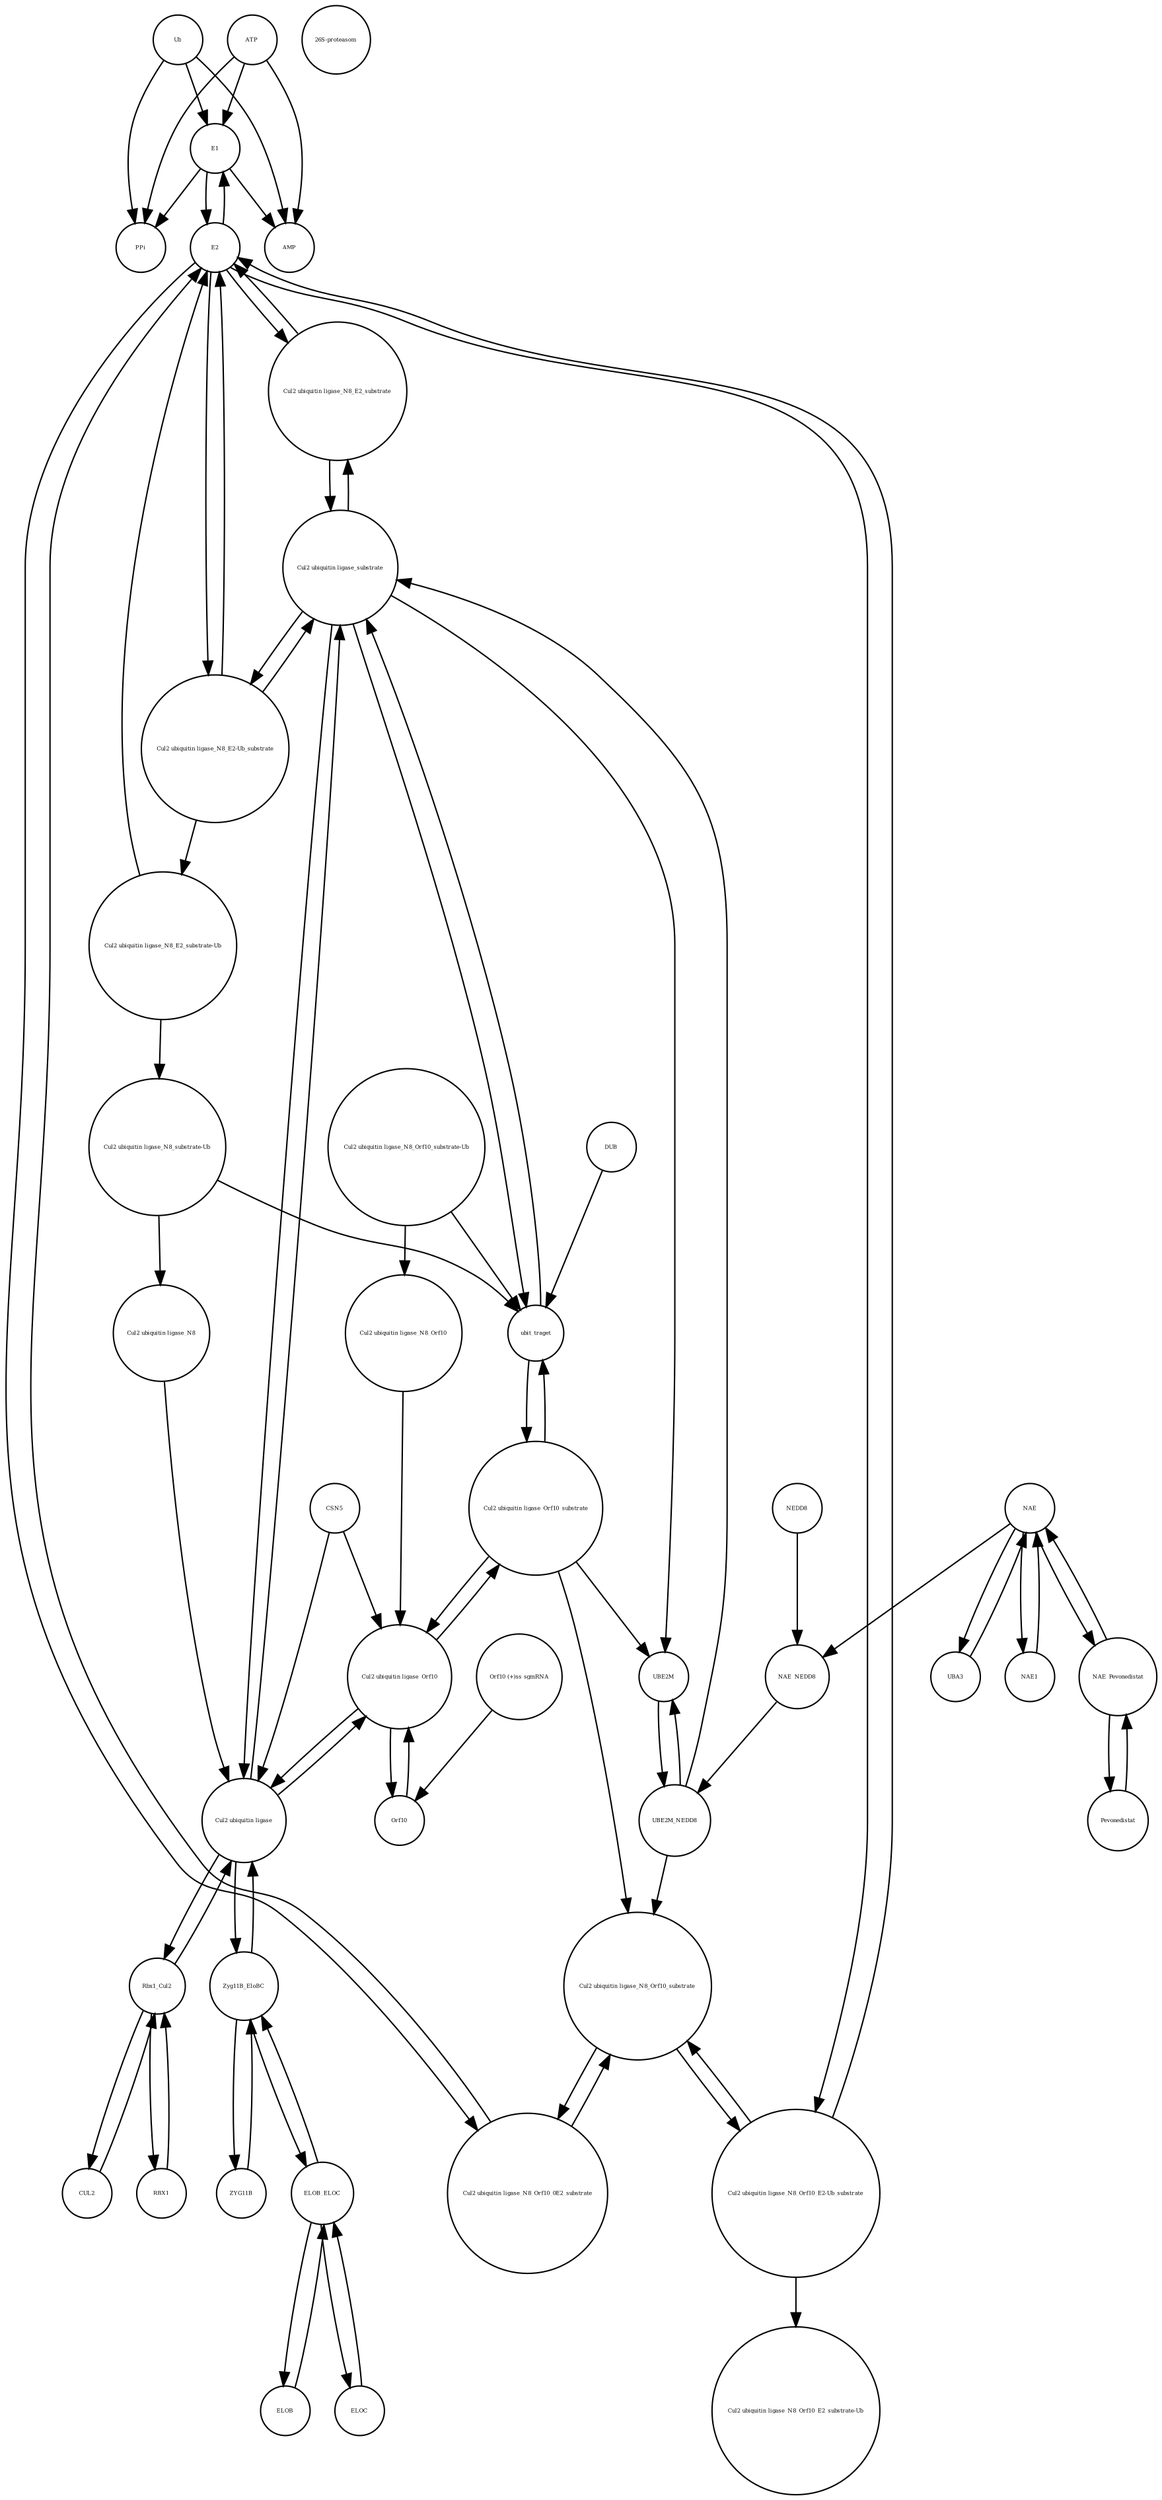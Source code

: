 strict digraph  {
PPi [annotation="", bipartite=0, cls="simple chemical", fontsize=4, label=PPi, shape=circle];
"Cul2 ubiquitin ligase_Orf10_substrate" [annotation="urn_miriam_ncbiprotein_BCD58762|urn_miriam_hgnc.symbol_ZYg11B|urn_miriam_hgnc.symbol_ELOB|urn_miriam_hgnc.symbol_ELOC|urn_miriam_hgnc.symbol_RBX1|urn_miriam_hgnc.symbol_CUL2", bipartite=0, cls=complex, fontsize=4, label="Cul2 ubiquitin ligase_Orf10_substrate", shape=circle];
E1 [annotation="urn_miriam_hgnc.symbol_UBA", bipartite=0, cls=macromolecule, fontsize=4, label=E1, shape=circle];
E2 [annotation="urn_miriam_hgnc.symbol_UBE2", bipartite=0, cls=macromolecule, fontsize=4, label=E2, shape=circle];
NAE [annotation="urn_miriam_hgnc.symbol_NAE1|urn_miriam_hgnc.symbol_UBA3", bipartite=0, cls=complex, fontsize=4, label=NAE, shape=circle];
ATP [annotation="", bipartite=0, cls="simple chemical", fontsize=4, label=ATP, shape=circle];
ELOB_ELOC [annotation="urn_miriam_hgnc.symbol_ELOB|urn_miriam_hgnc.symbol_ELOC", bipartite=0, cls=complex, fontsize=4, label=ELOB_ELOC, shape=circle];
"Cul2 ubiquitin ligase_N8_Orf10" [annotation="urn_miriam_hgnc.symbol_ZYG11B|urn_miriam_hgnc.symbol_ELOB|urn_miriam_hgnc.symbol_ELOC|urn_miriam_hgnc.symbol_RBX1|urn_miriam_hgnc.symbol_CUL2|urn_miriam_hgnc.symbol_NEDD8|urn_miriam_ncbiprotein_BCD58762", bipartite=0, cls=complex, fontsize=4, label="Cul2 ubiquitin ligase_N8_Orf10", shape=circle];
"Cul2 ubiquitin ligase_Orf10" [annotation="urn_miriam_ncbiprotein_BCD58762|urn_miriam_hgnc.symbol_ZYG11B|urn_miriam_hgnc.symbol_ELOB|urn_miriam_hgnc.symbol_ELOC|urn_miriam_hgnc.symbol_RBX1|urn_miriam_hgnc.symbol_CUL2", bipartite=0, cls=complex, fontsize=4, label="Cul2 ubiquitin ligase_Orf10", shape=circle];
"Cul2 ubiquitin ligase_N8_Orf10_0E2_substrate" [annotation="urn_miriam_ncbiprotein_BCD58762|urn_miriam_hgnc.symbol_ZYG11B|urn_miriam_hgnc.symbol_ELOB|urn_miriam_hgnc.symbol_ELOC|urn_miriam_hgnc.symbol_RBX1|urn_miriam_hgnc.symbol_CUL2|urn_miriam_hgnc.symbol_NEDD8|urn_miriam_hgnc.symbol_UBE2", bipartite=0, cls=complex, fontsize=4, label="Cul2 ubiquitin ligase_N8_Orf10_0E2_substrate", shape=circle];
ELOB [annotation="urn_miriam_hgnc_HGNC%3A11619", bipartite=0, cls=macromolecule, fontsize=4, label=ELOB, shape=circle];
Zyg11B_EloBC [annotation="urn_miriam_hgnc.symbol_ZYG11B|urn_miriam_hgnc.symbol_ELOB|urn_miriam_hgnc.symbol_ELOC", bipartite=0, cls=complex, fontsize=4, label=Zyg11B_EloBC, shape=circle];
CUL2 [annotation="urn_miriam_hgnc_HGNC%3A2552", bipartite=0, cls=macromolecule, fontsize=4, label=CUL2, shape=circle];
"26S-proteasom" [annotation="urn_miriam_obo.go_GO%3A0000502", bipartite=0, cls=complex, fontsize=4, label="26S-proteasom", shape=circle];
Pevonedistat [annotation="urn_miriam_obo.chebi_CHEBI%3A145535", bipartite=0, cls="simple chemical", fontsize=4, label=Pevonedistat, shape=circle];
ELOC [annotation="urn_miriam_hgnc_HGNC%3A11617", bipartite=0, cls=macromolecule, fontsize=4, label=ELOC, shape=circle];
"Cul2 ubiquitin ligase_N8_substrate-Ub" [annotation="urn_miriam_hgnc.symbol_ZYG11B|urn_miriam_hgnc.symbol_ELOB|urn_miriam_hgnc.symbol_ELOC|urn_miriam_hgnc.symbol_RBX1|urn_miriam_hgnc.symbol_CUL2|urn_miriam_hgnc.symbol_NEDD8", bipartite=0, cls=complex, fontsize=4, label="Cul2 ubiquitin ligase_N8_substrate-Ub", shape=circle];
"Cul2 ubiquitin ligase_N8_E2-Ub_substrate" [annotation="urn_miriam_hgnc.symbol_ZYG11B|urn_miriam_hgnc.symbol_RBX1|urn_miriam_hgnc.symbol_ELOB|urn_miriam_hgnc.symbol_ELOC|urn_miriam_hgnc.symbol_CUL2|urn_miriam_hgnc.symbol_NEDD8|urn_miriam_hgnc.symbol_UBE2", bipartite=0, cls=complex, fontsize=4, label="Cul2 ubiquitin ligase_N8_E2-Ub_substrate", shape=circle];
UBE2M_NEDD8 [annotation="urn_miriam_hgnc.symbol_UBE2M|urn_miriam_hgnc.symbol_NEDD8", bipartite=0, cls=complex, fontsize=4, label=UBE2M_NEDD8, shape=circle];
"Orf10 (+)ss sgmRNA" [annotation=urn_miriam_ncbiprotein_BCD58762, bipartite=0, cls="nucleic acid feature", fontsize=4, label="Orf10 (+)ss sgmRNA", shape=circle];
NAE_NEDD8 [annotation="urn_miriam_hgnc.symbol_NEDD8|urn_miriam_hgnc.symbol_NAE1|urn_miriam_hgnc.symbol_UBA3", bipartite=0, cls=complex, fontsize=4, label=NAE_NEDD8, shape=circle];
NAE1 [annotation="urn_miriam_hgnc_HGNC%3A621", bipartite=0, cls=macromolecule, fontsize=4, label=NAE1, shape=circle];
NAE_Pevonedistat [annotation="urn_miriam_obo.chebi_CHEBI%3A145535|urn_miriam_hgnc.symbol_NAE1|urn_miriam_hgnc.symbol_UBA3", bipartite=0, cls=complex, fontsize=4, label=NAE_Pevonedistat, shape=circle];
ubit_traget [annotation="", bipartite=0, cls=macromolecule, fontsize=4, label=ubit_traget, shape=circle];
Orf10 [annotation=urn_miriam_ncbiprotein_BCD58762, bipartite=0, cls=macromolecule, fontsize=4, label=Orf10, shape=circle];
AMP [annotation="", bipartite=0, cls="simple chemical", fontsize=4, label=AMP, shape=circle];
"Cul2 ubiquitin ligase_N8" [annotation="urn_miriam_hgnc.symbol_ZYG11B|urn_miriam_hgnc.symbol_ELOB|urn_miriam_hgnc.symbol_ELOC|urn_miriam_hgnc.symbol_RBX1|urn_miriam_hgnc.symbol_CUL2|urn_miriam_hgnc.symbol_NEDD8", bipartite=0, cls=complex, fontsize=4, label="Cul2 ubiquitin ligase_N8", shape=circle];
"Cul2 ubiquitin ligase_N8_Orf10_E2-Ub_substrate" [annotation="urn_miriam_ncbiprotein_BCD58762|urn_miriam_hgnc.symbol_UBE2|urn_miriam_hgnc.symbol_ZYG11B|urn_miriam_hgnc.symbol_ELOB|urn_miriam_hgnc.symbol_ELOC|urn_miriam_hgnc.symbol_RBX1|urn_miriam_hgnc.symbol_CUL2|urn_miriam_hgnc.symbol_NEDD8", bipartite=0, cls=complex, fontsize=4, label="Cul2 ubiquitin ligase_N8_Orf10_E2-Ub_substrate", shape=circle];
CSN5 [annotation="", bipartite=0, cls=complex, fontsize=4, label=CSN5, shape=circle];
"Cul2 ubiquitin ligase_N8_Orf10_substrate-Ub" [annotation="urn_miriam_ncbiprotein_BCD58762|urn_miriam_hgnc.symbol_ZYG11B|urn_miriam_hgnc.symbol_ELOB|urn_miriam_hgnc.symbol_ELOC|urn_miriam_hgnc.symbol_RBX1|urn_miriam_hgnc.symbol_CUL2|urn_miriam_hgnc.symbol_NEDD8", bipartite=0, cls=complex, fontsize=4, label="Cul2 ubiquitin ligase_N8_Orf10_substrate-Ub", shape=circle];
"Cul2 ubiquitin ligase_N8_Orf10_substrate" [annotation="urn_miriam_ncbiprotein_BCD58762|urn_miriam_hgnc.symbol_ZYG11B|urn_miriam_hgnc.symbol_ELOB|urn_miriam_hgnc.symbol_ELOC|urn_miriam_hgnc.symbol_RBX1|urn_miriam_hgnc.symbol_CUL2|urn_miriam_hgnc.symbol_NEDD8", bipartite=0, cls=complex, fontsize=4, label="Cul2 ubiquitin ligase_N8_Orf10_substrate", shape=circle];
"Cul2 ubiquitin ligase" [annotation="urn_miriam_hgnc.symbol_RBX1|urn_miriam_hgnc.symbol_CUL2|urn_miriam_hgnc.symbol_ZYG11B|urn_miriam_hgnc.symbol_ELOB|urn_miriam_hgnc.symbol_ELOC", bipartite=0, cls=complex, fontsize=4, label="Cul2 ubiquitin ligase", shape=circle];
RBX1 [annotation="urn_miriam_hgnc_HGNC%3A9928", bipartite=0, cls=macromolecule, fontsize=4, label=RBX1, shape=circle];
DUB [annotation="urn_miriam_hgnc.symbol_DUB", bipartite=0, cls=macromolecule, fontsize=4, label=DUB, shape=circle];
"Cul2 ubiquitin ligase_N8_E2_substrate" [annotation="urn_miriam_hgnc.symbol_ZYG11B|urn_miriam_hgnc.symbol_ELOB|urn_miriam_hgnc.symbol_ELOC|urn_miriam_hgnc.symbol_RBX1|urn_miriam_hgnc.symbol_CUL2|urn_miriam_hgnc.symbol_NEDD8", bipartite=0, cls=complex, fontsize=4, label="Cul2 ubiquitin ligase_N8_E2_substrate", shape=circle];
"Cul2 ubiquitin ligase_N8_E2_substrate-Ub" [annotation="urn_miriam_hgnc.symbol_ZYG11B|urn_miriam_hgnc.symbol_UBE2|urn_miriam_hgnc.symbol_ELOB|urn_miriam_hgnc.symbol_ELOC|urn_miriam_hgnc.symbol_RBX1|urn_miriam_hgnc.symbol_CUL2|urn_miriam_hgnc.symbol_NEDD8", bipartite=0, cls=complex, fontsize=4, label="Cul2 ubiquitin ligase_N8_E2_substrate-Ub", shape=circle];
UBA3 [annotation="urn_miriam_hgnc_HGNC%3A12470", bipartite=0, cls=macromolecule, fontsize=4, label=UBA3, shape=circle];
ZYG11B [annotation="urn_miriam_hgnc_HGNC%3A25820", bipartite=0, cls=macromolecule, fontsize=4, label=ZYG11B, shape=circle];
NEDD8 [annotation="urn_miriam_hgnc_HGNC%3A7732", bipartite=0, cls=macromolecule, fontsize=4, label=NEDD8, shape=circle];
Rbx1_Cul2 [annotation="urn_miriam_hgnc.symbol_RBX1|urn_miriam_hgnc.symbol_CUL2", bipartite=0, cls=complex, fontsize=4, label=Rbx1_Cul2, shape=circle];
Ub [annotation="", bipartite=0, cls="simple chemical", fontsize=4, label=Ub, shape=circle];
"Cul2 ubiquitin ligase_N8_Orf10_E2_substrate-Ub" [annotation="urn_miriam_ncbiprotein_BCD58762|urn_miriam_hgnc.symbol_UBE2|urn_miriam_hgnc.symbol_ZYG11B|urn_miriam_hgnc.symbol_ELOB|urn_miriam_hgnc.symbol_ELOC|urn_miriam_hgnc.symbol_RBX1|urn_miriam_hgnc.symbol_CUL2|urn_miriam_hgnc.symbol_NEDD8", bipartite=0, cls=complex, fontsize=4, label="Cul2 ubiquitin ligase_N8_Orf10_E2_substrate-Ub", shape=circle];
"Cul2 ubiquitin ligase_substrate" [annotation="urn_miriam_hgnc.symbol_ZYg11B|urn_miriam_hgnc.symbol_ELOB|urn_miriam_hgnc.symbol_ELOC|urn_miriam_hgnc.symbol_RBX1|urn_miriam_hgnc.symbol_CUL2|urn_miriam_hgnc.symbol_NEDD8", bipartite=0, cls=complex, fontsize=4, label="Cul2 ubiquitin ligase_substrate", shape=circle];
UBE2M [annotation="urn_miriam_hgnc_HGNC%3A12491", bipartite=0, cls=macromolecule, fontsize=4, label=UBE2M, shape=circle];
"Cul2 ubiquitin ligase_Orf10_substrate" -> UBE2M  [annotation="", interaction_type=production];
"Cul2 ubiquitin ligase_Orf10_substrate" -> "Cul2 ubiquitin ligase_N8_Orf10_substrate"  [annotation="", interaction_type=production];
"Cul2 ubiquitin ligase_Orf10_substrate" -> "Cul2 ubiquitin ligase_Orf10"  [annotation="", interaction_type=production];
"Cul2 ubiquitin ligase_Orf10_substrate" -> ubit_traget  [annotation="", interaction_type=production];
E1 -> AMP  [annotation="", interaction_type=production];
E1 -> PPi  [annotation="", interaction_type=production];
E1 -> E2  [annotation="", interaction_type=production];
E2 -> "Cul2 ubiquitin ligase_N8_E2-Ub_substrate"  [annotation="", interaction_type=production];
E2 -> "Cul2 ubiquitin ligase_N8_Orf10_E2-Ub_substrate"  [annotation="", interaction_type=production];
E2 -> E1  [annotation="", interaction_type=production];
E2 -> "Cul2 ubiquitin ligase_N8_Orf10_0E2_substrate"  [annotation="", interaction_type=production];
E2 -> "Cul2 ubiquitin ligase_N8_E2_substrate"  [annotation="", interaction_type=production];
NAE -> UBA3  [annotation="", interaction_type=production];
NAE -> NAE1  [annotation="", interaction_type=production];
NAE -> NAE_NEDD8  [annotation="", interaction_type=production];
NAE -> NAE_Pevonedistat  [annotation="", interaction_type=production];
ATP -> AMP  [annotation="", interaction_type=production];
ATP -> E1  [annotation="", interaction_type=production];
ATP -> PPi  [annotation="", interaction_type=production];
ELOB_ELOC -> ELOB  [annotation="", interaction_type=production];
ELOB_ELOC -> ELOC  [annotation="", interaction_type=production];
ELOB_ELOC -> Zyg11B_EloBC  [annotation="", interaction_type=production];
"Cul2 ubiquitin ligase_N8_Orf10" -> "Cul2 ubiquitin ligase_Orf10"  [annotation="", interaction_type=production];
"Cul2 ubiquitin ligase_Orf10" -> "Cul2 ubiquitin ligase"  [annotation="", interaction_type=production];
"Cul2 ubiquitin ligase_Orf10" -> Orf10  [annotation="", interaction_type=production];
"Cul2 ubiquitin ligase_Orf10" -> "Cul2 ubiquitin ligase_Orf10_substrate"  [annotation="", interaction_type=production];
"Cul2 ubiquitin ligase_N8_Orf10_0E2_substrate" -> E2  [annotation="", interaction_type=production];
"Cul2 ubiquitin ligase_N8_Orf10_0E2_substrate" -> "Cul2 ubiquitin ligase_N8_Orf10_substrate"  [annotation="", interaction_type=production];
ELOB -> ELOB_ELOC  [annotation="", interaction_type=production];
Zyg11B_EloBC -> ZYG11B  [annotation="", interaction_type=production];
Zyg11B_EloBC -> ELOB_ELOC  [annotation="", interaction_type=production];
Zyg11B_EloBC -> "Cul2 ubiquitin ligase"  [annotation="", interaction_type=production];
CUL2 -> Rbx1_Cul2  [annotation="", interaction_type=production];
Pevonedistat -> NAE_Pevonedistat  [annotation="", interaction_type=production];
ELOC -> ELOB_ELOC  [annotation="", interaction_type=production];
"Cul2 ubiquitin ligase_N8_substrate-Ub" -> "Cul2 ubiquitin ligase_N8"  [annotation="", interaction_type=production];
"Cul2 ubiquitin ligase_N8_substrate-Ub" -> ubit_traget  [annotation="", interaction_type=production];
"Cul2 ubiquitin ligase_N8_E2-Ub_substrate" -> "Cul2 ubiquitin ligase_substrate"  [annotation="", interaction_type=production];
"Cul2 ubiquitin ligase_N8_E2-Ub_substrate" -> E2  [annotation="", interaction_type=production];
"Cul2 ubiquitin ligase_N8_E2-Ub_substrate" -> "Cul2 ubiquitin ligase_N8_E2_substrate-Ub"  [annotation="", interaction_type=production];
UBE2M_NEDD8 -> UBE2M  [annotation="", interaction_type=production];
UBE2M_NEDD8 -> "Cul2 ubiquitin ligase_N8_Orf10_substrate"  [annotation="", interaction_type=production];
UBE2M_NEDD8 -> "Cul2 ubiquitin ligase_substrate"  [annotation="", interaction_type=production];
"Orf10 (+)ss sgmRNA" -> Orf10  [annotation="", interaction_type=production];
NAE_NEDD8 -> UBE2M_NEDD8  [annotation="", interaction_type=production];
NAE1 -> NAE  [annotation="", interaction_type=production];
NAE_Pevonedistat -> NAE  [annotation="", interaction_type=production];
NAE_Pevonedistat -> Pevonedistat  [annotation="", interaction_type=production];
ubit_traget -> "Cul2 ubiquitin ligase_substrate"  [annotation="", interaction_type=production];
ubit_traget -> "Cul2 ubiquitin ligase_Orf10_substrate"  [annotation="", interaction_type=production];
Orf10 -> "Cul2 ubiquitin ligase_Orf10"  [annotation="", interaction_type=production];
"Cul2 ubiquitin ligase_N8" -> "Cul2 ubiquitin ligase"  [annotation="", interaction_type=production];
"Cul2 ubiquitin ligase_N8_Orf10_E2-Ub_substrate" -> E2  [annotation="", interaction_type=production];
"Cul2 ubiquitin ligase_N8_Orf10_E2-Ub_substrate" -> "Cul2 ubiquitin ligase_N8_Orf10_substrate"  [annotation="", interaction_type=production];
"Cul2 ubiquitin ligase_N8_Orf10_E2-Ub_substrate" -> "Cul2 ubiquitin ligase_N8_Orf10_E2_substrate-Ub"  [annotation="", interaction_type=production];
CSN5 -> "Cul2 ubiquitin ligase"  [annotation="", interaction_type=catalysis];
CSN5 -> "Cul2 ubiquitin ligase_Orf10"  [annotation="", interaction_type=catalysis];
"Cul2 ubiquitin ligase_N8_Orf10_substrate-Ub" -> "Cul2 ubiquitin ligase_N8_Orf10"  [annotation="", interaction_type=production];
"Cul2 ubiquitin ligase_N8_Orf10_substrate-Ub" -> ubit_traget  [annotation="", interaction_type=production];
"Cul2 ubiquitin ligase_N8_Orf10_substrate" -> "Cul2 ubiquitin ligase_N8_Orf10_E2-Ub_substrate"  [annotation="", interaction_type=production];
"Cul2 ubiquitin ligase_N8_Orf10_substrate" -> "Cul2 ubiquitin ligase_N8_Orf10_0E2_substrate"  [annotation="", interaction_type=production];
"Cul2 ubiquitin ligase" -> "Cul2 ubiquitin ligase_Orf10"  [annotation="", interaction_type=production];
"Cul2 ubiquitin ligase" -> "Cul2 ubiquitin ligase_substrate"  [annotation="", interaction_type=production];
"Cul2 ubiquitin ligase" -> Zyg11B_EloBC  [annotation="", interaction_type=production];
"Cul2 ubiquitin ligase" -> Rbx1_Cul2  [annotation="", interaction_type=production];
RBX1 -> Rbx1_Cul2  [annotation="", interaction_type=production];
DUB -> ubit_traget  [annotation="", interaction_type=catalysis];
"Cul2 ubiquitin ligase_N8_E2_substrate" -> "Cul2 ubiquitin ligase_substrate"  [annotation="", interaction_type=production];
"Cul2 ubiquitin ligase_N8_E2_substrate" -> E2  [annotation="", interaction_type=production];
"Cul2 ubiquitin ligase_N8_E2_substrate-Ub" -> "Cul2 ubiquitin ligase_N8_substrate-Ub"  [annotation="", interaction_type=production];
"Cul2 ubiquitin ligase_N8_E2_substrate-Ub" -> E2  [annotation="", interaction_type=production];
UBA3 -> NAE  [annotation="", interaction_type=production];
ZYG11B -> Zyg11B_EloBC  [annotation="", interaction_type=production];
NEDD8 -> NAE_NEDD8  [annotation="", interaction_type=production];
Rbx1_Cul2 -> "Cul2 ubiquitin ligase"  [annotation="", interaction_type=production];
Rbx1_Cul2 -> RBX1  [annotation="", interaction_type=production];
Rbx1_Cul2 -> CUL2  [annotation="", interaction_type=production];
Ub -> AMP  [annotation="", interaction_type=production];
Ub -> E1  [annotation="", interaction_type=production];
Ub -> PPi  [annotation="", interaction_type=production];
"Cul2 ubiquitin ligase_substrate" -> "Cul2 ubiquitin ligase_N8_E2_substrate"  [annotation="", interaction_type=production];
"Cul2 ubiquitin ligase_substrate" -> UBE2M  [annotation="", interaction_type=production];
"Cul2 ubiquitin ligase_substrate" -> "Cul2 ubiquitin ligase_N8_E2-Ub_substrate"  [annotation="", interaction_type=production];
"Cul2 ubiquitin ligase_substrate" -> "Cul2 ubiquitin ligase"  [annotation="", interaction_type=production];
"Cul2 ubiquitin ligase_substrate" -> ubit_traget  [annotation="", interaction_type=production];
UBE2M -> UBE2M_NEDD8  [annotation="", interaction_type=production];
}
